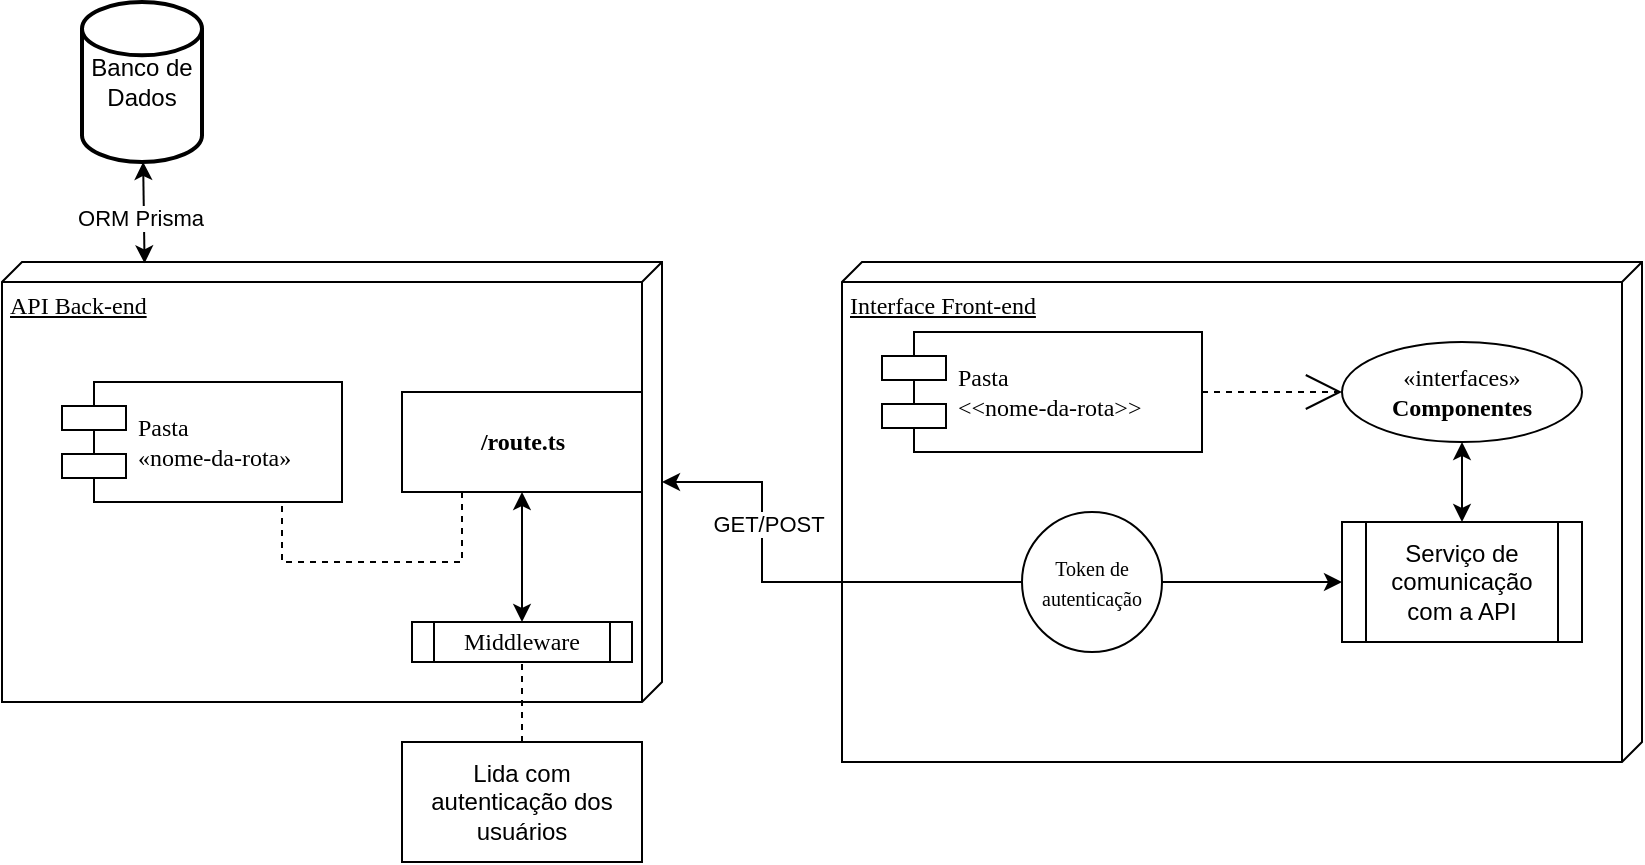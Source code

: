 <mxfile version="21.7.4" type="github">
  <diagram name="Page-1" id="5f0bae14-7c28-e335-631c-24af17079c00">
    <mxGraphModel dx="1928" dy="1790" grid="1" gridSize="10" guides="1" tooltips="1" connect="1" arrows="1" fold="1" page="1" pageScale="1" pageWidth="1100" pageHeight="850" background="none" math="0" shadow="0">
      <root>
        <mxCell id="0" />
        <mxCell id="1" parent="0" />
        <mxCell id="39150e848f15840c-1" value="API Back-end" style="verticalAlign=top;align=left;spacingTop=8;spacingLeft=2;spacingRight=12;shape=cube;size=10;direction=south;fontStyle=4;html=1;rounded=0;shadow=0;comic=0;labelBackgroundColor=none;strokeWidth=1;fontFamily=Verdana;fontSize=12" parent="1" vertex="1">
          <mxGeometry x="120" y="120" width="330" height="220" as="geometry" />
        </mxCell>
        <mxCell id="39150e848f15840c-2" value="Interface Front-end" style="verticalAlign=top;align=left;spacingTop=8;spacingLeft=2;spacingRight=12;shape=cube;size=10;direction=south;fontStyle=4;html=1;rounded=0;shadow=0;comic=0;labelBackgroundColor=none;strokeWidth=1;fontFamily=Verdana;fontSize=12" parent="1" vertex="1">
          <mxGeometry x="540" y="120" width="400" height="250" as="geometry" />
        </mxCell>
        <mxCell id="39150e848f15840c-4" value="&lt;b&gt;/route.ts&lt;/b&gt;" style="html=1;rounded=0;shadow=0;comic=0;labelBackgroundColor=none;strokeWidth=1;fontFamily=Verdana;fontSize=12;align=center;" parent="1" vertex="1">
          <mxGeometry x="320" y="185" width="120" height="50" as="geometry" />
        </mxCell>
        <mxCell id="39150e848f15840c-5" value="Pasta &lt;br&gt;«nome-da-rota»" style="shape=component;align=left;spacingLeft=36;rounded=0;shadow=0;comic=0;labelBackgroundColor=none;strokeWidth=1;fontFamily=Verdana;fontSize=12;html=1;" parent="1" vertex="1">
          <mxGeometry x="150" y="180" width="140" height="60" as="geometry" />
        </mxCell>
        <mxCell id="39150e848f15840c-6" value="Middleware" style="whiteSpace=wrap;html=1;rounded=0;shadow=0;comic=0;labelBackgroundColor=none;strokeWidth=1;fontFamily=Verdana;fontSize=12;align=center;shape=process;backgroundOutline=1;" parent="1" vertex="1">
          <mxGeometry x="325" y="300" width="110" height="20" as="geometry" />
        </mxCell>
        <mxCell id="39150e848f15840c-7" value="Pasta&lt;br&gt;&amp;lt;&amp;lt;nome-da-rota&amp;gt;&amp;gt;" style="shape=component;align=left;spacingLeft=36;rounded=0;shadow=0;comic=0;labelBackgroundColor=none;strokeWidth=1;fontFamily=Verdana;fontSize=12;html=1;" parent="1" vertex="1">
          <mxGeometry x="560" y="155" width="160" height="60" as="geometry" />
        </mxCell>
        <mxCell id="39150e848f15840c-8" value="«interfaces»&lt;br&gt;&lt;b&gt;Componentes&lt;/b&gt;" style="html=1;rounded=0;shadow=0;comic=0;labelBackgroundColor=none;strokeWidth=1;fontFamily=Verdana;fontSize=12;align=center;shape=ellipse;perimeter=ellipsePerimeter;whiteSpace=wrap;" parent="1" vertex="1">
          <mxGeometry x="790" y="160" width="120" height="50" as="geometry" />
        </mxCell>
        <mxCell id="KzQMjx8_p4xcRqdLeIDF-13" style="edgeStyle=orthogonalEdgeStyle;rounded=0;orthogonalLoop=1;jettySize=auto;html=1;exitX=0;exitY=0.5;exitDx=0;exitDy=0;" edge="1" parent="1" source="39150e848f15840c-9" target="39150e848f15840c-1">
          <mxGeometry relative="1" as="geometry">
            <Array as="points">
              <mxPoint x="610" y="280" />
              <mxPoint x="500" y="280" />
              <mxPoint x="500" y="230" />
            </Array>
          </mxGeometry>
        </mxCell>
        <mxCell id="KzQMjx8_p4xcRqdLeIDF-22" value="GET/POST" style="edgeLabel;html=1;align=center;verticalAlign=middle;resizable=0;points=[];" vertex="1" connectable="0" parent="KzQMjx8_p4xcRqdLeIDF-13">
          <mxGeometry x="0.381" y="-3" relative="1" as="geometry">
            <mxPoint as="offset" />
          </mxGeometry>
        </mxCell>
        <mxCell id="KzQMjx8_p4xcRqdLeIDF-18" value="" style="edgeStyle=orthogonalEdgeStyle;rounded=0;orthogonalLoop=1;jettySize=auto;html=1;" edge="1" parent="1" source="39150e848f15840c-9" target="KzQMjx8_p4xcRqdLeIDF-15">
          <mxGeometry relative="1" as="geometry" />
        </mxCell>
        <mxCell id="39150e848f15840c-9" value="&lt;font style=&quot;font-size: 10px;&quot;&gt;Token de autenticação&lt;/font&gt;" style="ellipse;whiteSpace=wrap;html=1;rounded=0;shadow=0;comic=0;labelBackgroundColor=none;strokeWidth=1;fontFamily=Verdana;fontSize=12;align=center;" parent="1" vertex="1">
          <mxGeometry x="630" y="245" width="70" height="70" as="geometry" />
        </mxCell>
        <mxCell id="39150e848f15840c-16" style="edgeStyle=orthogonalEdgeStyle;rounded=0;html=1;dashed=1;labelBackgroundColor=none;startArrow=none;startFill=0;startSize=8;endArrow=open;endFill=0;endSize=16;fontFamily=Verdana;fontSize=12;" parent="1" source="39150e848f15840c-7" target="39150e848f15840c-8" edge="1">
          <mxGeometry relative="1" as="geometry" />
        </mxCell>
        <mxCell id="KzQMjx8_p4xcRqdLeIDF-1" value="Banco de Dados" style="strokeWidth=2;html=1;shape=mxgraph.flowchart.database;whiteSpace=wrap;" vertex="1" parent="1">
          <mxGeometry x="160" y="-10" width="60" height="80" as="geometry" />
        </mxCell>
        <mxCell id="KzQMjx8_p4xcRqdLeIDF-3" value="" style="endArrow=classic;startArrow=classic;html=1;rounded=0;exitX=0.003;exitY=0.784;exitDx=0;exitDy=0;exitPerimeter=0;" edge="1" parent="1" source="39150e848f15840c-1" target="KzQMjx8_p4xcRqdLeIDF-1">
          <mxGeometry width="50" height="50" relative="1" as="geometry">
            <mxPoint x="200" y="170" as="sourcePoint" />
            <mxPoint x="250" y="120" as="targetPoint" />
          </mxGeometry>
        </mxCell>
        <mxCell id="KzQMjx8_p4xcRqdLeIDF-5" value="ORM Prisma" style="edgeLabel;html=1;align=center;verticalAlign=middle;resizable=0;points=[];" vertex="1" connectable="0" parent="KzQMjx8_p4xcRqdLeIDF-3">
          <mxGeometry x="-0.089" y="2" relative="1" as="geometry">
            <mxPoint as="offset" />
          </mxGeometry>
        </mxCell>
        <mxCell id="KzQMjx8_p4xcRqdLeIDF-7" value="" style="endArrow=none;dashed=1;html=1;rounded=0;exitX=0.25;exitY=1;exitDx=0;exitDy=0;" edge="1" parent="1" source="39150e848f15840c-4">
          <mxGeometry width="50" height="50" relative="1" as="geometry">
            <mxPoint x="210" y="280" as="sourcePoint" />
            <mxPoint x="260" y="240" as="targetPoint" />
            <Array as="points">
              <mxPoint x="350" y="270" />
              <mxPoint x="300" y="270" />
              <mxPoint x="260" y="270" />
            </Array>
          </mxGeometry>
        </mxCell>
        <mxCell id="KzQMjx8_p4xcRqdLeIDF-8" value="" style="endArrow=none;dashed=1;html=1;rounded=0;entryX=0.5;entryY=1;entryDx=0;entryDy=0;exitX=0.5;exitY=0;exitDx=0;exitDy=0;" edge="1" parent="1" source="KzQMjx8_p4xcRqdLeIDF-10" target="39150e848f15840c-6">
          <mxGeometry width="50" height="50" relative="1" as="geometry">
            <mxPoint x="374.58" y="380" as="sourcePoint" />
            <mxPoint x="374.58" y="320" as="targetPoint" />
          </mxGeometry>
        </mxCell>
        <mxCell id="KzQMjx8_p4xcRqdLeIDF-10" value="Lida com autenticação dos usuários" style="rounded=0;whiteSpace=wrap;html=1;" vertex="1" parent="1">
          <mxGeometry x="320" y="360" width="120" height="60" as="geometry" />
        </mxCell>
        <mxCell id="KzQMjx8_p4xcRqdLeIDF-11" value="" style="endArrow=classic;startArrow=classic;html=1;rounded=0;entryX=0.5;entryY=1;entryDx=0;entryDy=0;" edge="1" parent="1" source="39150e848f15840c-6" target="39150e848f15840c-4">
          <mxGeometry width="50" height="50" relative="1" as="geometry">
            <mxPoint x="355" y="270" as="sourcePoint" />
            <mxPoint x="405" y="220" as="targetPoint" />
          </mxGeometry>
        </mxCell>
        <mxCell id="KzQMjx8_p4xcRqdLeIDF-15" value="Serviço de comunicação com a API" style="shape=process;whiteSpace=wrap;html=1;backgroundOutline=1;" vertex="1" parent="1">
          <mxGeometry x="790" y="250" width="120" height="60" as="geometry" />
        </mxCell>
        <mxCell id="KzQMjx8_p4xcRqdLeIDF-21" value="" style="endArrow=classic;startArrow=classic;html=1;rounded=0;exitX=0.5;exitY=0;exitDx=0;exitDy=0;" edge="1" parent="1" source="KzQMjx8_p4xcRqdLeIDF-15" target="39150e848f15840c-8">
          <mxGeometry width="50" height="50" relative="1" as="geometry">
            <mxPoint x="850" y="250" as="sourcePoint" />
            <mxPoint x="900" y="200" as="targetPoint" />
          </mxGeometry>
        </mxCell>
      </root>
    </mxGraphModel>
  </diagram>
</mxfile>

